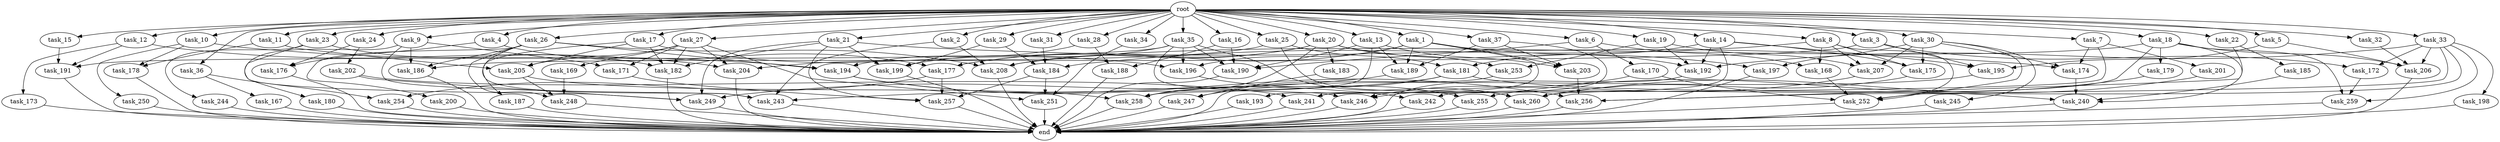 digraph G {
  root [size="0.000000"];
  task_1 [size="1.024000"];
  task_2 [size="1.024000"];
  task_3 [size="1.024000"];
  task_4 [size="1.024000"];
  task_5 [size="1.024000"];
  task_6 [size="1.024000"];
  task_7 [size="1.024000"];
  task_8 [size="1.024000"];
  task_9 [size="1.024000"];
  task_10 [size="1.024000"];
  task_11 [size="1.024000"];
  task_12 [size="1.024000"];
  task_13 [size="1.024000"];
  task_14 [size="1.024000"];
  task_15 [size="1.024000"];
  task_16 [size="1.024000"];
  task_17 [size="1.024000"];
  task_18 [size="1.024000"];
  task_19 [size="1.024000"];
  task_20 [size="1.024000"];
  task_21 [size="1.024000"];
  task_22 [size="1.024000"];
  task_23 [size="1.024000"];
  task_24 [size="1.024000"];
  task_25 [size="1.024000"];
  task_26 [size="1.024000"];
  task_27 [size="1.024000"];
  task_28 [size="1.024000"];
  task_29 [size="1.024000"];
  task_30 [size="1.024000"];
  task_31 [size="1.024000"];
  task_32 [size="1.024000"];
  task_33 [size="1.024000"];
  task_34 [size="1.024000"];
  task_35 [size="1.024000"];
  task_36 [size="1.024000"];
  task_37 [size="1.024000"];
  task_167 [size="214748364.800000"];
  task_168 [size="292057776.128000"];
  task_169 [size="309237645.312000"];
  task_170 [size="77309411.328000"];
  task_171 [size="343597383.680000"];
  task_172 [size="1099511627.776000"];
  task_173 [size="420906795.008000"];
  task_174 [size="1219770712.064000"];
  task_175 [size="661424963.584000"];
  task_176 [size="249108103.168000"];
  task_177 [size="249108103.168000"];
  task_178 [size="292057776.128000"];
  task_179 [size="34359738.368000"];
  task_180 [size="34359738.368000"];
  task_181 [size="446676598.784000"];
  task_182 [size="1640677507.072000"];
  task_183 [size="137438953.472000"];
  task_184 [size="738734374.912000"];
  task_185 [size="695784701.952000"];
  task_186 [size="798863917.056000"];
  task_187 [size="695784701.952000"];
  task_188 [size="352187318.272000"];
  task_189 [size="292057776.128000"];
  task_190 [size="644245094.400000"];
  task_191 [size="1056561954.816000"];
  task_192 [size="1683627180.032000"];
  task_193 [size="77309411.328000"];
  task_194 [size="566935683.072000"];
  task_195 [size="1108101562.368000"];
  task_196 [size="987842478.080000"];
  task_197 [size="386547056.640000"];
  task_198 [size="549755813.888000"];
  task_199 [size="644245094.400000"];
  task_200 [size="214748364.800000"];
  task_201 [size="695784701.952000"];
  task_202 [size="214748364.800000"];
  task_203 [size="292057776.128000"];
  task_204 [size="1039382085.632000"];
  task_205 [size="1082331758.592000"];
  task_206 [size="1082331758.592000"];
  task_207 [size="1382979469.312000"];
  task_208 [size="523986010.112000"];
  task_240 [size="1864015806.464000"];
  task_241 [size="1468878815.232000"];
  task_242 [size="171798691.840000"];
  task_243 [size="1245540515.840000"];
  task_244 [size="420906795.008000"];
  task_245 [size="309237645.312000"];
  task_246 [size="283467841.536000"];
  task_247 [size="996432412.672000"];
  task_248 [size="558345748.480000"];
  task_249 [size="2190433320.960000"];
  task_250 [size="214748364.800000"];
  task_251 [size="755914244.096000"];
  task_252 [size="1245540515.840000"];
  task_253 [size="996432412.672000"];
  task_254 [size="635655159.808000"];
  task_255 [size="970662608.896000"];
  task_256 [size="1692217114.624000"];
  task_257 [size="807453851.648000"];
  task_258 [size="1005022347.264000"];
  task_259 [size="1279900254.208000"];
  task_260 [size="1554778161.152000"];
  end [size="0.000000"];

  root -> task_1 [size="1.000000"];
  root -> task_2 [size="1.000000"];
  root -> task_3 [size="1.000000"];
  root -> task_4 [size="1.000000"];
  root -> task_5 [size="1.000000"];
  root -> task_6 [size="1.000000"];
  root -> task_7 [size="1.000000"];
  root -> task_8 [size="1.000000"];
  root -> task_9 [size="1.000000"];
  root -> task_10 [size="1.000000"];
  root -> task_11 [size="1.000000"];
  root -> task_12 [size="1.000000"];
  root -> task_13 [size="1.000000"];
  root -> task_14 [size="1.000000"];
  root -> task_15 [size="1.000000"];
  root -> task_16 [size="1.000000"];
  root -> task_17 [size="1.000000"];
  root -> task_18 [size="1.000000"];
  root -> task_19 [size="1.000000"];
  root -> task_20 [size="1.000000"];
  root -> task_21 [size="1.000000"];
  root -> task_22 [size="1.000000"];
  root -> task_23 [size="1.000000"];
  root -> task_24 [size="1.000000"];
  root -> task_25 [size="1.000000"];
  root -> task_26 [size="1.000000"];
  root -> task_27 [size="1.000000"];
  root -> task_28 [size="1.000000"];
  root -> task_29 [size="1.000000"];
  root -> task_30 [size="1.000000"];
  root -> task_31 [size="1.000000"];
  root -> task_32 [size="1.000000"];
  root -> task_33 [size="1.000000"];
  root -> task_34 [size="1.000000"];
  root -> task_35 [size="1.000000"];
  root -> task_36 [size="1.000000"];
  root -> task_37 [size="1.000000"];
  task_1 -> task_177 [size="75497472.000000"];
  task_1 -> task_189 [size="75497472.000000"];
  task_1 -> task_193 [size="75497472.000000"];
  task_1 -> task_196 [size="75497472.000000"];
  task_1 -> task_197 [size="75497472.000000"];
  task_1 -> task_203 [size="75497472.000000"];
  task_2 -> task_208 [size="134217728.000000"];
  task_2 -> task_243 [size="134217728.000000"];
  task_3 -> task_172 [size="536870912.000000"];
  task_3 -> task_186 [size="536870912.000000"];
  task_3 -> task_195 [size="536870912.000000"];
  task_4 -> task_176 [size="33554432.000000"];
  task_4 -> task_177 [size="33554432.000000"];
  task_5 -> task_195 [size="411041792.000000"];
  task_5 -> task_206 [size="411041792.000000"];
  task_6 -> task_168 [size="75497472.000000"];
  task_6 -> task_170 [size="75497472.000000"];
  task_6 -> task_190 [size="75497472.000000"];
  task_7 -> task_174 [size="679477248.000000"];
  task_7 -> task_201 [size="679477248.000000"];
  task_7 -> task_241 [size="679477248.000000"];
  task_8 -> task_168 [size="209715200.000000"];
  task_8 -> task_175 [size="209715200.000000"];
  task_8 -> task_184 [size="209715200.000000"];
  task_8 -> task_207 [size="209715200.000000"];
  task_8 -> task_252 [size="209715200.000000"];
  task_9 -> task_171 [size="33554432.000000"];
  task_9 -> task_180 [size="33554432.000000"];
  task_9 -> task_186 [size="33554432.000000"];
  task_9 -> task_243 [size="33554432.000000"];
  task_10 -> task_178 [size="209715200.000000"];
  task_10 -> task_194 [size="209715200.000000"];
  task_10 -> task_250 [size="209715200.000000"];
  task_11 -> task_178 [size="75497472.000000"];
  task_11 -> task_205 [size="75497472.000000"];
  task_12 -> task_173 [size="411041792.000000"];
  task_12 -> task_191 [size="411041792.000000"];
  task_12 -> task_204 [size="411041792.000000"];
  task_13 -> task_189 [size="134217728.000000"];
  task_13 -> task_190 [size="134217728.000000"];
  task_13 -> task_203 [size="134217728.000000"];
  task_13 -> task_258 [size="134217728.000000"];
  task_14 -> task_175 [size="134217728.000000"];
  task_14 -> task_181 [size="134217728.000000"];
  task_14 -> task_192 [size="134217728.000000"];
  task_14 -> task_195 [size="134217728.000000"];
  task_14 -> task_260 [size="134217728.000000"];
  task_15 -> task_191 [size="411041792.000000"];
  task_16 -> task_188 [size="209715200.000000"];
  task_16 -> task_190 [size="209715200.000000"];
  task_17 -> task_182 [size="679477248.000000"];
  task_17 -> task_187 [size="679477248.000000"];
  task_17 -> task_196 [size="679477248.000000"];
  task_17 -> task_205 [size="679477248.000000"];
  task_18 -> task_179 [size="33554432.000000"];
  task_18 -> task_206 [size="33554432.000000"];
  task_18 -> task_208 [size="33554432.000000"];
  task_18 -> task_240 [size="33554432.000000"];
  task_18 -> task_242 [size="33554432.000000"];
  task_18 -> task_259 [size="33554432.000000"];
  task_19 -> task_192 [size="838860800.000000"];
  task_19 -> task_207 [size="838860800.000000"];
  task_19 -> task_253 [size="838860800.000000"];
  task_20 -> task_177 [size="134217728.000000"];
  task_20 -> task_183 [size="134217728.000000"];
  task_20 -> task_192 [size="134217728.000000"];
  task_20 -> task_208 [size="134217728.000000"];
  task_20 -> task_253 [size="134217728.000000"];
  task_20 -> task_258 [size="134217728.000000"];
  task_21 -> task_174 [size="209715200.000000"];
  task_21 -> task_182 [size="209715200.000000"];
  task_21 -> task_199 [size="209715200.000000"];
  task_21 -> task_249 [size="209715200.000000"];
  task_21 -> task_257 [size="209715200.000000"];
  task_22 -> task_185 [size="679477248.000000"];
  task_22 -> task_256 [size="679477248.000000"];
  task_23 -> task_182 [size="411041792.000000"];
  task_23 -> task_244 [size="411041792.000000"];
  task_23 -> task_249 [size="411041792.000000"];
  task_24 -> task_176 [size="209715200.000000"];
  task_24 -> task_202 [size="209715200.000000"];
  task_25 -> task_181 [size="301989888.000000"];
  task_25 -> task_204 [size="301989888.000000"];
  task_25 -> task_260 [size="301989888.000000"];
  task_26 -> task_186 [size="209715200.000000"];
  task_26 -> task_194 [size="209715200.000000"];
  task_26 -> task_200 [size="209715200.000000"];
  task_26 -> task_208 [size="209715200.000000"];
  task_26 -> task_243 [size="209715200.000000"];
  task_26 -> task_248 [size="209715200.000000"];
  task_27 -> task_169 [size="301989888.000000"];
  task_27 -> task_171 [size="301989888.000000"];
  task_27 -> task_182 [size="301989888.000000"];
  task_27 -> task_204 [size="301989888.000000"];
  task_27 -> task_205 [size="301989888.000000"];
  task_27 -> task_251 [size="301989888.000000"];
  task_28 -> task_188 [size="134217728.000000"];
  task_28 -> task_194 [size="134217728.000000"];
  task_29 -> task_184 [size="209715200.000000"];
  task_29 -> task_199 [size="209715200.000000"];
  task_30 -> task_174 [size="301989888.000000"];
  task_30 -> task_175 [size="301989888.000000"];
  task_30 -> task_197 [size="301989888.000000"];
  task_30 -> task_207 [size="301989888.000000"];
  task_30 -> task_245 [size="301989888.000000"];
  task_30 -> task_252 [size="301989888.000000"];
  task_31 -> task_184 [size="301989888.000000"];
  task_32 -> task_206 [size="75497472.000000"];
  task_33 -> task_172 [size="536870912.000000"];
  task_33 -> task_192 [size="536870912.000000"];
  task_33 -> task_198 [size="536870912.000000"];
  task_33 -> task_206 [size="536870912.000000"];
  task_33 -> task_252 [size="536870912.000000"];
  task_33 -> task_256 [size="536870912.000000"];
  task_33 -> task_259 [size="536870912.000000"];
  task_34 -> task_251 [size="301989888.000000"];
  task_35 -> task_190 [size="209715200.000000"];
  task_35 -> task_191 [size="209715200.000000"];
  task_35 -> task_196 [size="209715200.000000"];
  task_35 -> task_199 [size="209715200.000000"];
  task_35 -> task_246 [size="209715200.000000"];
  task_35 -> task_260 [size="209715200.000000"];
  task_36 -> task_167 [size="209715200.000000"];
  task_36 -> task_254 [size="209715200.000000"];
  task_37 -> task_189 [size="75497472.000000"];
  task_37 -> task_203 [size="75497472.000000"];
  task_37 -> task_241 [size="75497472.000000"];
  task_167 -> end [size="1.000000"];
  task_168 -> task_252 [size="134217728.000000"];
  task_169 -> task_248 [size="33554432.000000"];
  task_170 -> task_246 [size="33554432.000000"];
  task_170 -> task_252 [size="33554432.000000"];
  task_171 -> task_257 [size="33554432.000000"];
  task_172 -> task_259 [size="679477248.000000"];
  task_173 -> end [size="1.000000"];
  task_174 -> task_240 [size="411041792.000000"];
  task_175 -> task_260 [size="838860800.000000"];
  task_176 -> end [size="1.000000"];
  task_177 -> task_254 [size="411041792.000000"];
  task_177 -> task_257 [size="411041792.000000"];
  task_178 -> end [size="1.000000"];
  task_179 -> task_255 [size="411041792.000000"];
  task_180 -> end [size="1.000000"];
  task_181 -> task_240 [size="838860800.000000"];
  task_181 -> task_243 [size="838860800.000000"];
  task_181 -> task_247 [size="838860800.000000"];
  task_182 -> end [size="1.000000"];
  task_183 -> task_247 [size="134217728.000000"];
  task_184 -> task_251 [size="134217728.000000"];
  task_184 -> task_257 [size="134217728.000000"];
  task_185 -> task_240 [size="536870912.000000"];
  task_186 -> end [size="1.000000"];
  task_187 -> end [size="1.000000"];
  task_188 -> end [size="1.000000"];
  task_189 -> task_249 [size="838860800.000000"];
  task_190 -> end [size="1.000000"];
  task_191 -> end [size="1.000000"];
  task_192 -> end [size="1.000000"];
  task_193 -> end [size="1.000000"];
  task_194 -> task_242 [size="134217728.000000"];
  task_194 -> task_256 [size="134217728.000000"];
  task_195 -> task_258 [size="411041792.000000"];
  task_196 -> task_255 [size="536870912.000000"];
  task_197 -> end [size="1.000000"];
  task_198 -> end [size="1.000000"];
  task_199 -> end [size="1.000000"];
  task_200 -> end [size="1.000000"];
  task_201 -> task_260 [size="33554432.000000"];
  task_202 -> task_241 [size="679477248.000000"];
  task_202 -> task_249 [size="679477248.000000"];
  task_203 -> task_256 [size="301989888.000000"];
  task_204 -> end [size="1.000000"];
  task_205 -> task_248 [size="301989888.000000"];
  task_205 -> task_258 [size="301989888.000000"];
  task_206 -> end [size="1.000000"];
  task_207 -> task_246 [size="33554432.000000"];
  task_208 -> end [size="1.000000"];
  task_240 -> end [size="1.000000"];
  task_241 -> end [size="1.000000"];
  task_242 -> end [size="1.000000"];
  task_243 -> end [size="1.000000"];
  task_244 -> end [size="1.000000"];
  task_245 -> end [size="1.000000"];
  task_246 -> end [size="1.000000"];
  task_247 -> end [size="1.000000"];
  task_248 -> end [size="1.000000"];
  task_249 -> end [size="1.000000"];
  task_250 -> end [size="1.000000"];
  task_251 -> end [size="1.000000"];
  task_252 -> end [size="1.000000"];
  task_253 -> end [size="1.000000"];
  task_254 -> end [size="1.000000"];
  task_255 -> end [size="1.000000"];
  task_256 -> end [size="1.000000"];
  task_257 -> end [size="1.000000"];
  task_258 -> end [size="1.000000"];
  task_259 -> end [size="1.000000"];
  task_260 -> end [size="1.000000"];
}
